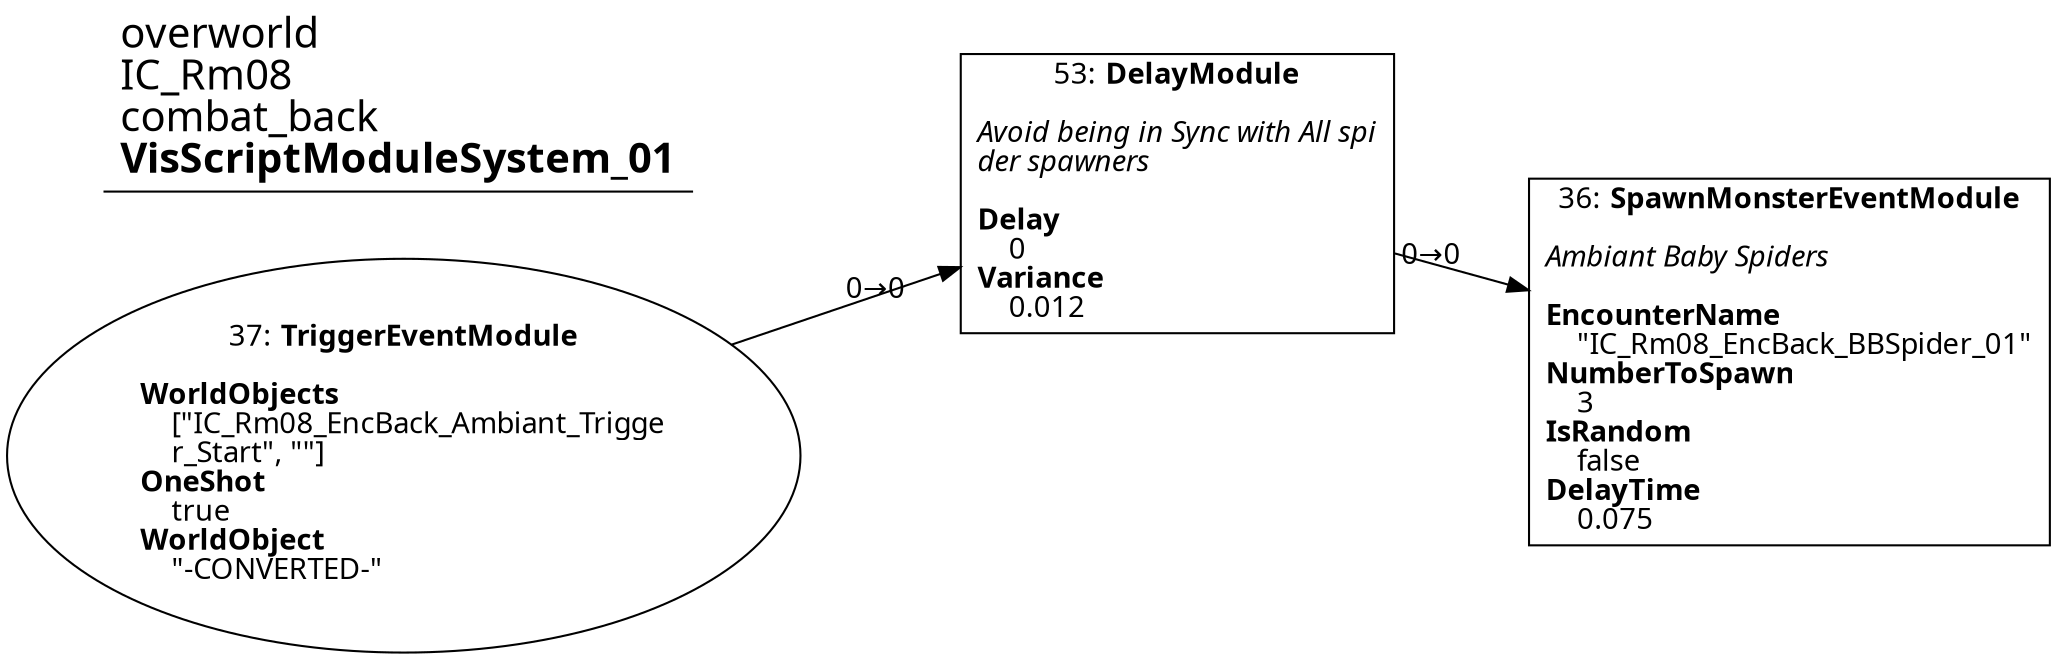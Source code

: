 digraph {
    layout = fdp;
    overlap = prism;
    sep = "+16";
    splines = spline;

    node [ shape = box ];

    graph [ fontname = "Segoe UI" ];
    node [ fontname = "Segoe UI" ];
    edge [ fontname = "Segoe UI" ];

    36 [ label = <36: <b>SpawnMonsterEventModule</b><br/><br/><i>Ambiant Baby Spiders<br align="left"/></i><br align="left"/><b>EncounterName</b><br align="left"/>    &quot;IC_Rm08_EncBack_BBSpider_01&quot;<br align="left"/><b>NumberToSpawn</b><br align="left"/>    3<br align="left"/><b>IsRandom</b><br align="left"/>    false<br align="left"/><b>DelayTime</b><br align="left"/>    0.075<br align="left"/>> ];
    36 [ pos = "0.17300001,0.61600006!" ];

    37 [ label = <37: <b>TriggerEventModule</b><br/><br/><b>WorldObjects</b><br align="left"/>    [&quot;IC_Rm08_EncBack_Ambiant_Trigge<br align="left"/>    r_Start&quot;, &quot;&quot;]<br align="left"/><b>OneShot</b><br align="left"/>    true<br align="left"/><b>WorldObject</b><br align="left"/>    &quot;-CONVERTED-&quot;<br align="left"/>> ];
    37 [ shape = oval ]
    37 [ pos = "-0.34600002,0.615!" ];
    37 -> 53 [ label = "0→0" ];

    53 [ label = <53: <b>DelayModule</b><br/><br/><i>Avoid being in Sync with All spi<br align="left"/>der spawners<br align="left"/></i><br align="left"/><b>Delay</b><br align="left"/>    0<br align="left"/><b>Variance</b><br align="left"/>    0.012<br align="left"/>> ];
    53 [ pos = "-0.056,0.679!" ];
    53 -> 36 [ label = "0→0" ];

    title [ pos = "-0.347,0.68!" ];
    title [ shape = underline ];
    title [ label = <<font point-size="20">overworld<br align="left"/>IC_Rm08<br align="left"/>combat_back<br align="left"/><b>VisScriptModuleSystem_01</b><br align="left"/></font>> ];
}
